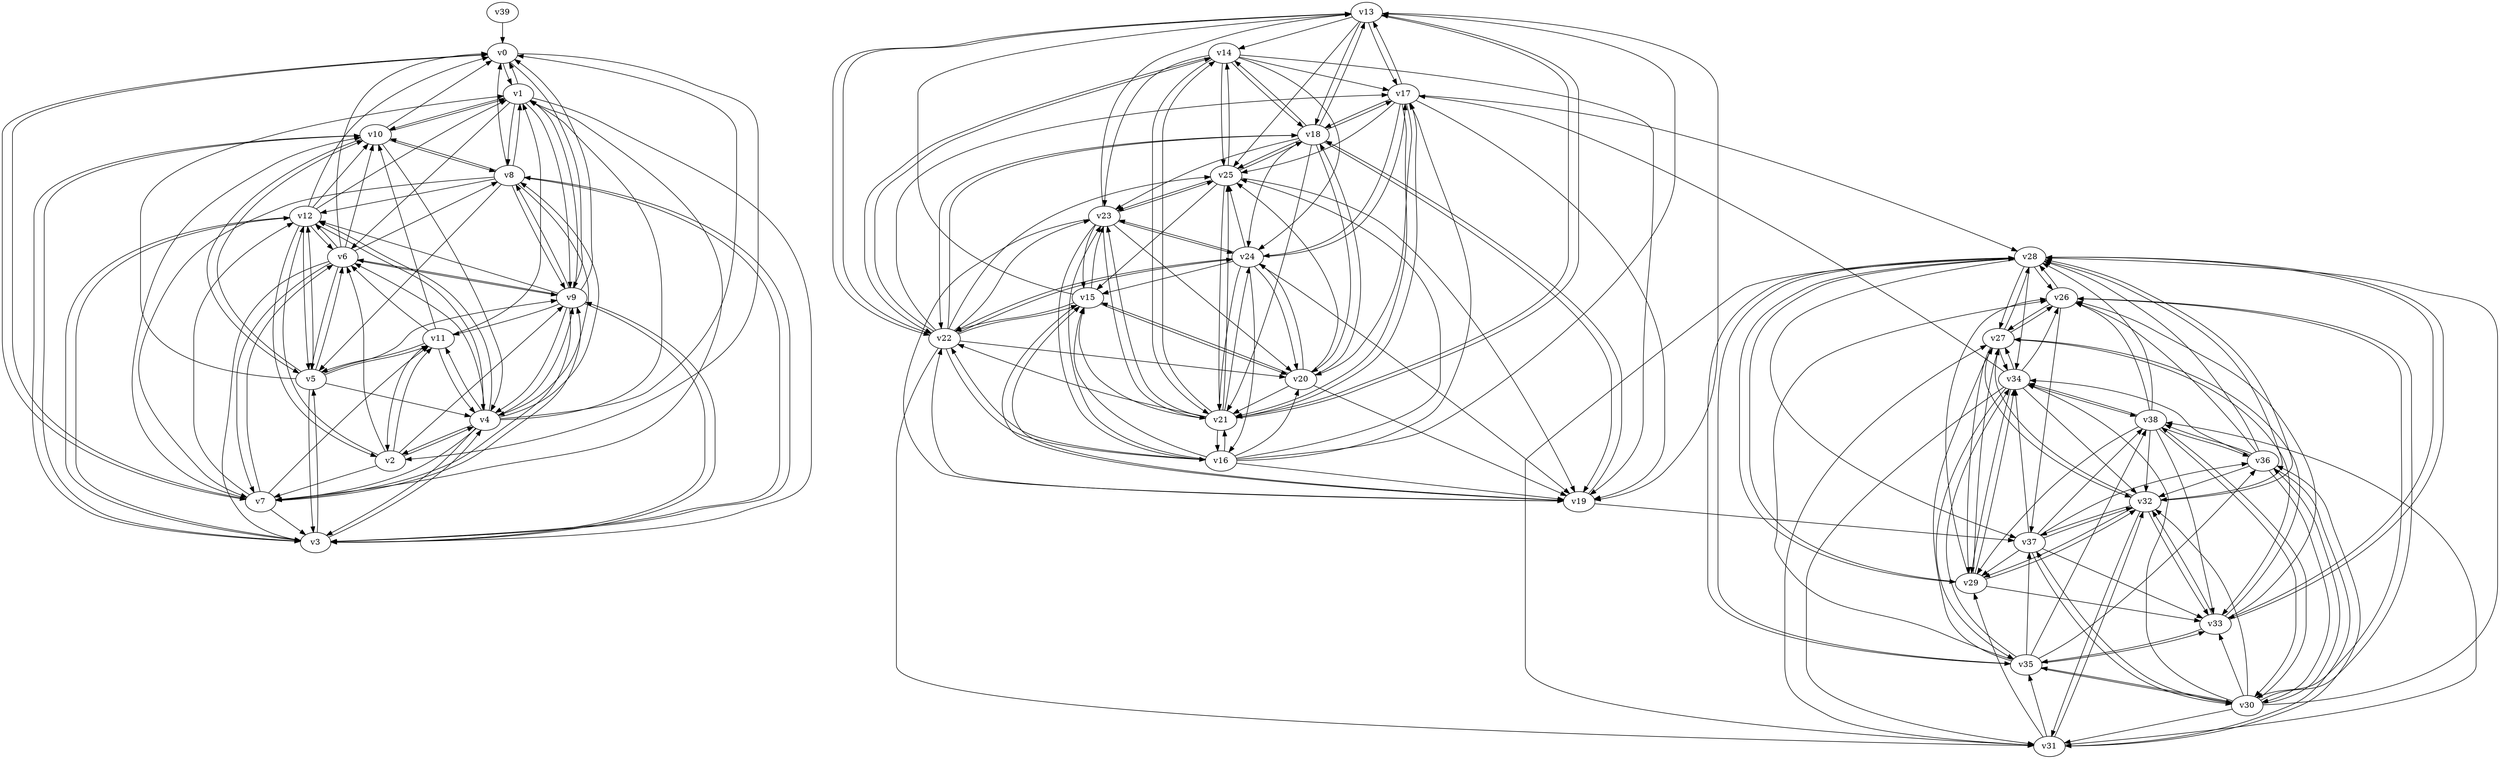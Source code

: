 digraph buchi_test057 {
    v0 [name="v0", player=0, priority=1];
    v1 [name="v1", player=1, priority=0];
    v2 [name="v2", player=0, priority=0];
    v3 [name="v3", player=1, priority=0];
    v4 [name="v4", player=1, priority=0];
    v5 [name="v5", player=1, priority=0];
    v6 [name="v6", player=1, priority=0];
    v7 [name="v7", player=1, priority=1];
    v8 [name="v8", player=0, priority=0];
    v9 [name="v9", player=1, priority=0];
    v10 [name="v10", player=1, priority=0];
    v11 [name="v11", player=0, priority=0];
    v12 [name="v12", player=0, priority=1];
    v13 [name="v13", player=0, priority=1];
    v14 [name="v14", player=1, priority=0];
    v15 [name="v15", player=1, priority=1];
    v16 [name="v16", player=1, priority=0];
    v17 [name="v17", player=1, priority=0];
    v18 [name="v18", player=0, priority=1];
    v19 [name="v19", player=0, priority=1];
    v20 [name="v20", player=0, priority=1];
    v21 [name="v21", player=0, priority=1];
    v22 [name="v22", player=0, priority=0];
    v23 [name="v23", player=1, priority=0];
    v24 [name="v24", player=1, priority=0];
    v25 [name="v25", player=0, priority=0];
    v26 [name="v26", player=0, priority=0];
    v27 [name="v27", player=0, priority=0];
    v28 [name="v28", player=0, priority=0];
    v29 [name="v29", player=1, priority=0];
    v30 [name="v30", player=0, priority=1];
    v31 [name="v31", player=0, priority=0];
    v32 [name="v32", player=1, priority=1];
    v33 [name="v33", player=0, priority=0];
    v34 [name="v34", player=1, priority=0];
    v35 [name="v35", player=0, priority=1];
    v36 [name="v36", player=0, priority=0];
    v37 [name="v37", player=0, priority=1];
    v38 [name="v38", player=1, priority=1];
    v39 [name="v39", player=0, priority=0];
    v12 -> v4;
    v25 -> v23;
    v16 -> v20;
    v4 -> v0;
    v18 -> v17;
    v21 -> v16;
    v26 -> v30;
    v32 -> v37;
    v4 -> v9;
    v35 -> v33;
    v5 -> v1;
    v8 -> v0;
    v22 -> v17;
    v29 -> v32;
    v5 -> v10;
    v8 -> v9;
    v31 -> v29;
    v9 -> v8;
    v11 -> v5;
    v14 -> v22;
    v17 -> v21;
    v19 -> v18;
    v23 -> v25;
    v31 -> v38;
    v2 -> v11;
    v37 -> v33;
    v13 -> v17;
    v24 -> v17;
    v27 -> v34;
    v16 -> v13;
    v7 -> v10;
    v35 -> v26;
    v15 -> v23;
    v16 -> v22;
    v4 -> v2;
    v18 -> v19;
    v5 -> v3;
    v9 -> v1;
    v29 -> v34;
    v5 -> v12;
    v0 -> v7;
    v2 -> v4;
    v14 -> v24;
    v1 -> v8;
    v7 -> v3;
    v13 -> v19;
    v24 -> v19;
    v25 -> v18;
    v16 -> v15;
    v7 -> v12;
    v35 -> v28;
    v18 -> v21;
    v35 -> v37;
    v32 -> v28;
    v20 -> v15;
    v3 -> v8;
    v20 -> v24;
    v8 -> v4;
    v29 -> v27;
    v9 -> v3;
    v14 -> v17;
    v23 -> v20;
    v9 -> v12;
    v0 -> v9;
    v1 -> v10;
    v27 -> v29;
    v13 -> v21;
    v24 -> v21;
    v16 -> v17;
    v18 -> v14;
    v30 -> v34;
    v35 -> v30;
    v18 -> v23;
    v22 -> v14;
    v23 -> v13;
    v3 -> v10;
    v38 -> v32;
    v22 -> v23;
    v21 -> v25;
    v0 -> v2;
    v11 -> v2;
    v14 -> v19;
    v31 -> v35;
    v37 -> v30;
    v1 -> v3;
    v36 -> v34;
    v13 -> v14;
    v32 -> v27;
    v33 -> v26;
    v24 -> v23;
    v16 -> v19;
    v30 -> v36;
    v33 -> v35;
    v12 -> v6;
    v20 -> v19;
    v22 -> v16;
    v23 -> v15;
    v3 -> v12;
    v5 -> v9;
    v4 -> v11;
    v22 -> v25;
    v9 -> v7;
    v11 -> v4;
    v14 -> v21;
    v23 -> v24;
    v38 -> v34;
    v10 -> v8;
    v7 -> v0;
    v24 -> v16;
    v15 -> v13;
    v25 -> v15;
    v27 -> v33;
    v7 -> v9;
    v24 -> v25;
    v28 -> v32;
    v33 -> v28;
    v16 -> v21;
    v30 -> v38;
    v3 -> v5;
    v20 -> v21;
    v22 -> v18;
    v9 -> v0;
    v29 -> v33;
    v5 -> v11;
    v38 -> v36;
    v14 -> v23;
    v10 -> v1;
    v34 -> v32;
    v1 -> v7;
    v27 -> v26;
    v2 -> v6;
    v17 -> v25;
    v19 -> v22;
    v13 -> v18;
    v36 -> v38;
    v28 -> v34;
    v30 -> v31;
    v7 -> v11;
    v39 -> v0;
    v16 -> v23;
    v12 -> v1;
    v21 -> v13;
    v12 -> v10;
    v26 -> v27;
    v5 -> v4;
    v4 -> v6;
    v21 -> v22;
    v22 -> v20;
    v23 -> v19;
    v29 -> v26;
    v31 -> v32;
    v38 -> v29;
    v14 -> v25;
    v10 -> v3;
    v1 -> v0;
    v17 -> v18;
    v19 -> v15;
    v36 -> v31;
    v1 -> v9;
    v27 -> v28;
    v28 -> v27;
    v25 -> v19;
    v30 -> v33;
    v6 -> v8;
    v12 -> v3;
    v15 -> v20;
    v22 -> v13;
    v21 -> v15;
    v3 -> v9;
    v5 -> v6;
    v4 -> v8;
    v18 -> v25;
    v20 -> v25;
    v14 -> v18;
    v21 -> v24;
    v23 -> v21;
    v29 -> v28;
    v34 -> v27;
    v10 -> v5;
    v17 -> v20;
    v37 -> v32;
    v28 -> v29;
    v30 -> v26;
    v25 -> v21;
    v30 -> v35;
    v6 -> v10;
    v32 -> v29;
    v13 -> v25;
    v12 -> v5;
    v15 -> v22;
    v20 -> v18;
    v4 -> v1;
    v21 -> v17;
    v35 -> v34;
    v38 -> v33;
    v8 -> v1;
    v17 -> v13;
    v8 -> v10;
    v34 -> v29;
    v36 -> v26;
    v11 -> v6;
    v34 -> v38;
    v27 -> v32;
    v37 -> v34;
    v2 -> v12;
    v25 -> v14;
    v28 -> v31;
    v30 -> v28;
    v6 -> v3;
    v30 -> v37;
    v19 -> v37;
    v6 -> v12;
    v32 -> v31;
    v35 -> v27;
    v38 -> v26;
    v3 -> v4;
    v4 -> v3;
    v18 -> v20;
    v23 -> v16;
    v35 -> v36;
    v4 -> v12;
    v8 -> v3;
    v10 -> v0;
    v8 -> v12;
    v34 -> v31;
    v1 -> v6;
    v9 -> v11;
    v17 -> v24;
    v36 -> v28;
    v37 -> v36;
    v28 -> v33;
    v6 -> v5;
    v24 -> v20;
    v12 -> v0;
    v32 -> v33;
    v18 -> v13;
    v33 -> v32;
    v38 -> v28;
    v16 -> v25;
    v18 -> v22;
    v35 -> v38;
    v8 -> v5;
    v9 -> v4;
    v0 -> v1;
    v11 -> v1;
    v22 -> v31;
    v36 -> v30;
    v11 -> v10;
    v2 -> v7;
    v28 -> v26;
    v37 -> v29;
    v37 -> v38;
    v28 -> v35;
    v30 -> v32;
    v6 -> v7;
    v7 -> v6;
    v13 -> v22;
    v12 -> v2;
    v15 -> v19;
    v24 -> v22;
    v21 -> v14;
    v26 -> v28;
    v38 -> v30;
    v4 -> v7;
    v18 -> v24;
    v21 -> v23;
    v26 -> v37;
    v22 -> v15;
    v34 -> v17;
    v31 -> v27;
    v8 -> v7;
    v10 -> v4;
    v9 -> v6;
    v22 -> v24;
    v17 -> v19;
    v31 -> v36;
    v34 -> v26;
    v34 -> v35;
    v36 -> v32;
    v2 -> v9;
    v17 -> v28;
    v28 -> v37;
    v6 -> v0;
    v24 -> v15;
    v6 -> v9;
    v33 -> v27;
}
